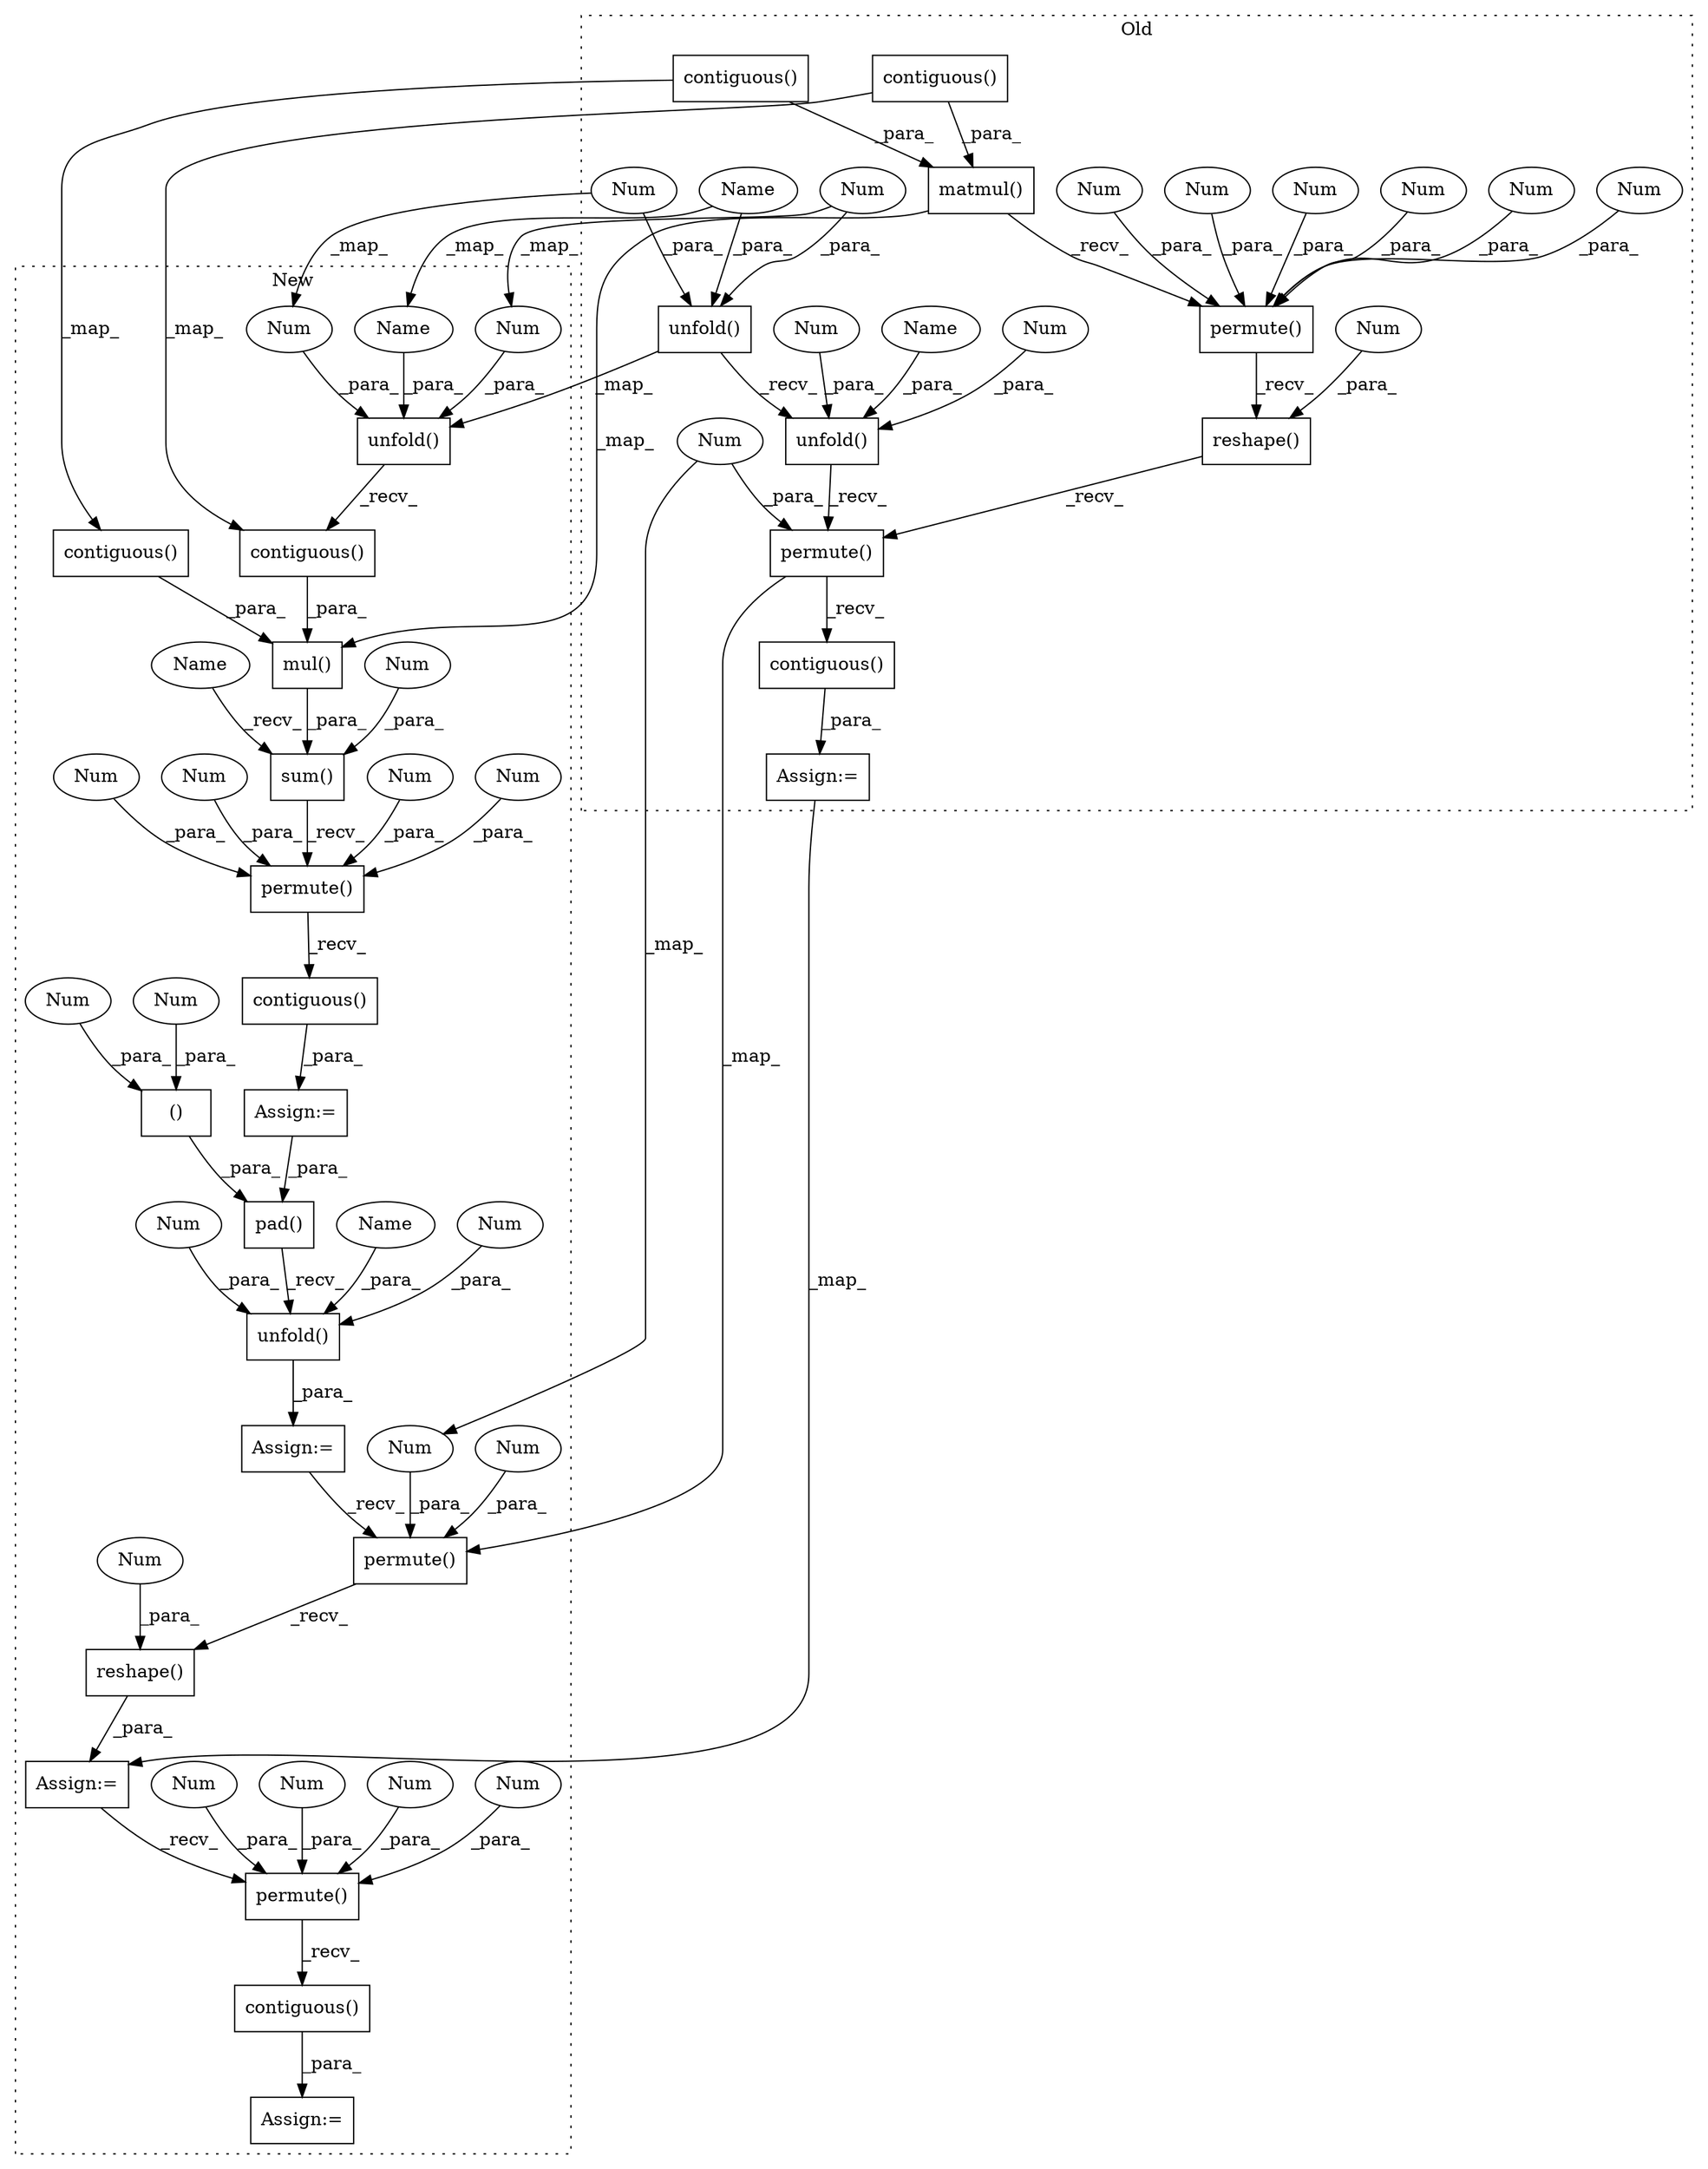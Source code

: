 digraph G {
subgraph cluster0 {
1 [label="unfold()" a="75" s="3515,3561" l="35,1" shape="box"];
3 [label="Num" a="76" s="3550" l="1" shape="ellipse"];
4 [label="Num" a="76" s="3560" l="1" shape="ellipse"];
6 [label="unfold()" a="75" s="3515,3541" l="15,1" shape="box"];
11 [label="permute()" a="75" s="4056,4083" l="17,1" shape="box"];
13 [label="matmul()" a="75" s="3819,3874" l="13,1" shape="box"];
14 [label="permute()" a="75" s="3890,3921" l="15,1" shape="box"];
18 [label="Num" a="76" s="4082" l="1" shape="ellipse"];
20 [label="Num" a="76" s="3540" l="1" shape="ellipse"];
22 [label="Num" a="76" s="3530" l="1" shape="ellipse"];
24 [label="Num" a="76" s="3917" l="1" shape="ellipse"];
27 [label="Num" a="76" s="3908" l="1" shape="ellipse"];
36 [label="Num" a="76" s="3914" l="1" shape="ellipse"];
39 [label="Num" a="76" s="3905" l="1" shape="ellipse"];
40 [label="Num" a="76" s="3911" l="1" shape="ellipse"];
41 [label="Num" a="76" s="3920" l="1" shape="ellipse"];
44 [label="contiguous()" a="75" s="3832" l="20" shape="box"];
49 [label="contiguous()" a="75" s="3854" l="20" shape="box"];
55 [label="Assign:=" a="68" s="4053" l="3" shape="box"];
56 [label="contiguous()" a="75" s="4056" l="41" shape="box"];
57 [label="reshape()" a="75" s="3890,3952" l="41,1" shape="box"];
58 [label="Num" a="76" s="3950" l="2" shape="ellipse"];
61 [label="Name" a="87" s="3553" l="5" shape="ellipse"];
62 [label="Name" a="87" s="3533" l="5" shape="ellipse"];
label = "Old";
style="dotted";
}
subgraph cluster1 {
2 [label="()" a="54" s="3874" l="11" shape="box"];
5 [label="permute()" a="75" s="4203,4229" l="16,1" shape="box"];
7 [label="unfold()" a="75" s="3511,3537" l="15,1" shape="box"];
8 [label="unfold()" a="75" s="3921,3947" l="15,1" shape="box"];
9 [label="pad()" a="75" s="3852,3886" l="9,19" shape="box"];
10 [label="permute()" a="75" s="3964,3993" l="16,1" shape="box"];
12 [label="mul()" a="75" s="3720,3772" l="10,1" shape="box"];
15 [label="permute()" a="75" s="3794,3820" l="16,1" shape="box"];
16 [label="sum()" a="75" s="3710,3777" l="10,1" shape="box"];
17 [label="Num" a="76" s="3983" l="1" shape="ellipse"];
19 [label="Num" a="76" s="3536" l="1" shape="ellipse"];
21 [label="Num" a="76" s="3526" l="1" shape="ellipse"];
23 [label="Num" a="76" s="3881" l="1" shape="ellipse"];
25 [label="Num" a="76" s="3819" l="1" shape="ellipse"];
26 [label="Num" a="76" s="3884" l="1" shape="ellipse"];
28 [label="Num" a="76" s="4228" l="1" shape="ellipse"];
29 [label="Num" a="76" s="4219" l="1" shape="ellipse"];
30 [label="Num" a="76" s="4222" l="1" shape="ellipse"];
31 [label="Num" a="76" s="3936" l="1" shape="ellipse"];
32 [label="Num" a="76" s="3775" l="2" shape="ellipse"];
33 [label="Num" a="76" s="3946" l="1" shape="ellipse"];
34 [label="Num" a="76" s="3992" l="1" shape="ellipse"];
35 [label="Num" a="76" s="3816" l="1" shape="ellipse"];
37 [label="Num" a="76" s="3810" l="1" shape="ellipse"];
38 [label="Num" a="76" s="4225" l="1" shape="ellipse"];
42 [label="Num" a="76" s="3813" l="1" shape="ellipse"];
43 [label="contiguous()" a="75" s="3752" l="20" shape="box"];
45 [label="Assign:=" a="68" s="3791" l="3" shape="box"];
46 [label="contiguous()" a="75" s="4203" l="40" shape="box"];
47 [label="Assign:=" a="68" s="4200" l="3" shape="box"];
48 [label="contiguous()" a="75" s="3730" l="20" shape="box"];
50 [label="Assign:=" a="68" s="3918" l="3" shape="box"];
51 [label="contiguous()" a="75" s="3794" l="40" shape="box"];
52 [label="reshape()" a="75" s="3964,4024" l="39,1" shape="box"];
53 [label="Num" a="76" s="4022" l="2" shape="ellipse"];
54 [label="Assign:=" a="68" s="3961" l="3" shape="box"];
59 [label="Name" a="87" s="3939" l="5" shape="ellipse"];
60 [label="Name" a="87" s="3529" l="5" shape="ellipse"];
63 [label="Name" a="87" s="3710" l="5" shape="ellipse"];
label = "New";
style="dotted";
}
1 -> 11 [label="_recv_"];
2 -> 9 [label="_para_"];
3 -> 1 [label="_para_"];
4 -> 1 [label="_para_"];
5 -> 46 [label="_recv_"];
6 -> 7 [label="_map_"];
6 -> 1 [label="_recv_"];
7 -> 48 [label="_recv_"];
8 -> 50 [label="_para_"];
9 -> 8 [label="_recv_"];
10 -> 52 [label="_recv_"];
11 -> 10 [label="_map_"];
11 -> 56 [label="_recv_"];
12 -> 16 [label="_para_"];
13 -> 12 [label="_map_"];
13 -> 14 [label="_recv_"];
14 -> 57 [label="_recv_"];
15 -> 51 [label="_recv_"];
16 -> 15 [label="_recv_"];
17 -> 10 [label="_para_"];
18 -> 17 [label="_map_"];
18 -> 11 [label="_para_"];
19 -> 7 [label="_para_"];
20 -> 6 [label="_para_"];
20 -> 19 [label="_map_"];
21 -> 7 [label="_para_"];
22 -> 6 [label="_para_"];
22 -> 21 [label="_map_"];
23 -> 2 [label="_para_"];
24 -> 14 [label="_para_"];
25 -> 15 [label="_para_"];
26 -> 2 [label="_para_"];
27 -> 14 [label="_para_"];
28 -> 5 [label="_para_"];
29 -> 5 [label="_para_"];
30 -> 5 [label="_para_"];
31 -> 8 [label="_para_"];
32 -> 16 [label="_para_"];
33 -> 8 [label="_para_"];
34 -> 10 [label="_para_"];
35 -> 15 [label="_para_"];
36 -> 14 [label="_para_"];
37 -> 15 [label="_para_"];
38 -> 5 [label="_para_"];
39 -> 14 [label="_para_"];
40 -> 14 [label="_para_"];
41 -> 14 [label="_para_"];
42 -> 15 [label="_para_"];
43 -> 12 [label="_para_"];
44 -> 43 [label="_map_"];
44 -> 13 [label="_para_"];
45 -> 9 [label="_para_"];
46 -> 47 [label="_para_"];
48 -> 12 [label="_para_"];
49 -> 48 [label="_map_"];
49 -> 13 [label="_para_"];
50 -> 10 [label="_recv_"];
51 -> 45 [label="_para_"];
52 -> 54 [label="_para_"];
53 -> 52 [label="_para_"];
54 -> 5 [label="_recv_"];
55 -> 54 [label="_map_"];
56 -> 55 [label="_para_"];
57 -> 11 [label="_recv_"];
58 -> 57 [label="_para_"];
59 -> 8 [label="_para_"];
60 -> 7 [label="_para_"];
61 -> 1 [label="_para_"];
62 -> 60 [label="_map_"];
62 -> 6 [label="_para_"];
63 -> 16 [label="_recv_"];
}